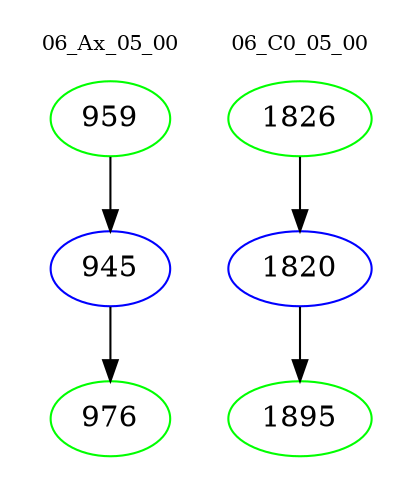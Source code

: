 digraph{
subgraph cluster_0 {
color = white
label = "06_Ax_05_00";
fontsize=10;
T0_959 [label="959", color="green"]
T0_959 -> T0_945 [color="black"]
T0_945 [label="945", color="blue"]
T0_945 -> T0_976 [color="black"]
T0_976 [label="976", color="green"]
}
subgraph cluster_1 {
color = white
label = "06_C0_05_00";
fontsize=10;
T1_1826 [label="1826", color="green"]
T1_1826 -> T1_1820 [color="black"]
T1_1820 [label="1820", color="blue"]
T1_1820 -> T1_1895 [color="black"]
T1_1895 [label="1895", color="green"]
}
}
